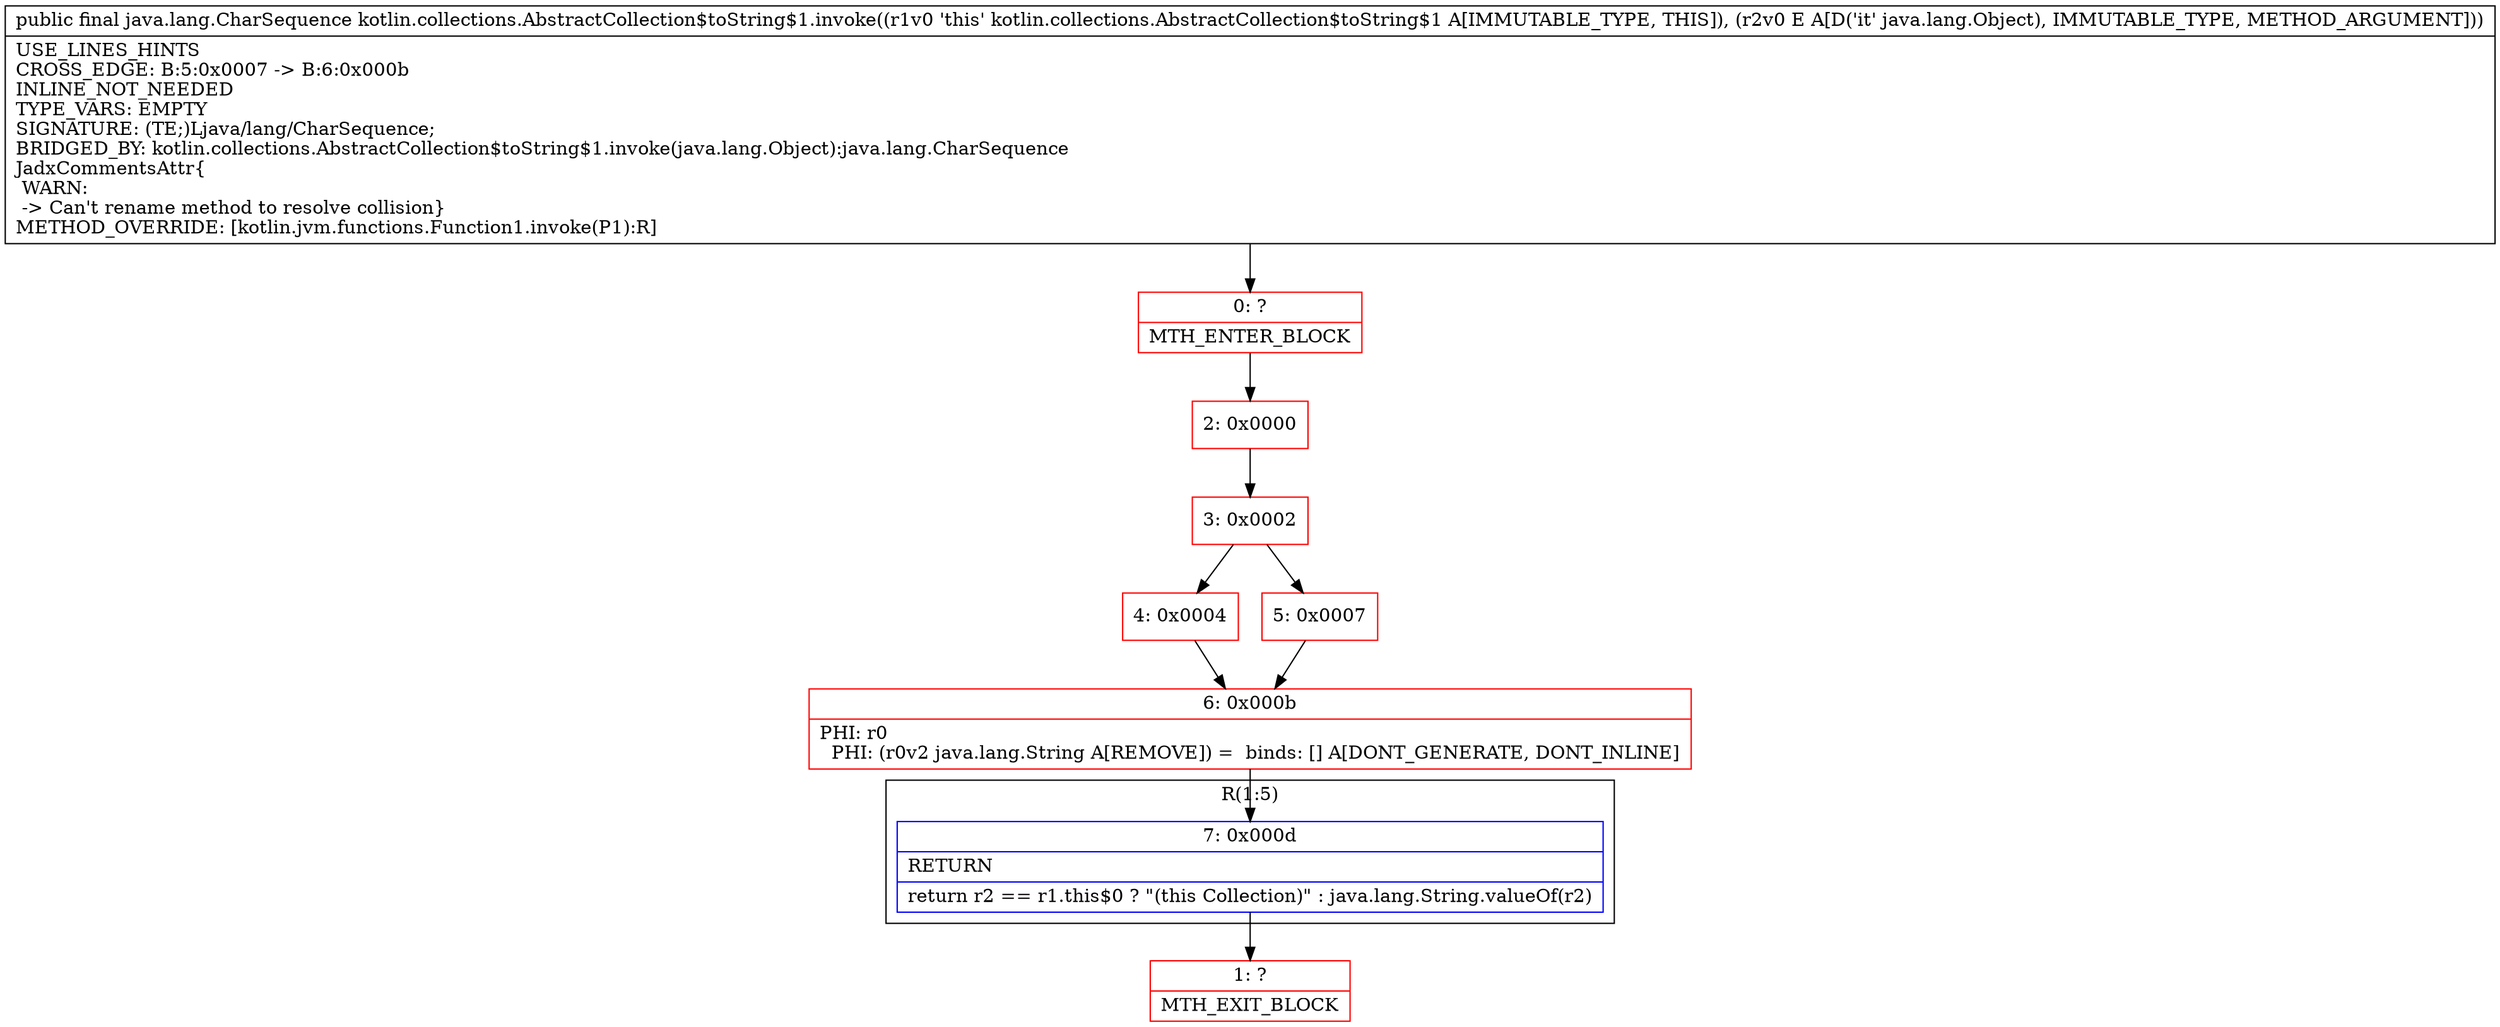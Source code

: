 digraph "CFG forkotlin.collections.AbstractCollection$toString$1.invoke(Ljava\/lang\/Object;)Ljava\/lang\/CharSequence;" {
subgraph cluster_Region_864316799 {
label = "R(1:5)";
node [shape=record,color=blue];
Node_7 [shape=record,label="{7\:\ 0x000d|RETURN\l|return r2 == r1.this$0 ? \"(this Collection)\" : java.lang.String.valueOf(r2)\l}"];
}
Node_0 [shape=record,color=red,label="{0\:\ ?|MTH_ENTER_BLOCK\l}"];
Node_2 [shape=record,color=red,label="{2\:\ 0x0000}"];
Node_3 [shape=record,color=red,label="{3\:\ 0x0002}"];
Node_4 [shape=record,color=red,label="{4\:\ 0x0004}"];
Node_6 [shape=record,color=red,label="{6\:\ 0x000b|PHI: r0 \l  PHI: (r0v2 java.lang.String A[REMOVE]) =  binds: [] A[DONT_GENERATE, DONT_INLINE]\l}"];
Node_1 [shape=record,color=red,label="{1\:\ ?|MTH_EXIT_BLOCK\l}"];
Node_5 [shape=record,color=red,label="{5\:\ 0x0007}"];
MethodNode[shape=record,label="{public final java.lang.CharSequence kotlin.collections.AbstractCollection$toString$1.invoke((r1v0 'this' kotlin.collections.AbstractCollection$toString$1 A[IMMUTABLE_TYPE, THIS]), (r2v0 E A[D('it' java.lang.Object), IMMUTABLE_TYPE, METHOD_ARGUMENT]))  | USE_LINES_HINTS\lCROSS_EDGE: B:5:0x0007 \-\> B:6:0x000b\lINLINE_NOT_NEEDED\lTYPE_VARS: EMPTY\lSIGNATURE: (TE;)Ljava\/lang\/CharSequence;\lBRIDGED_BY: kotlin.collections.AbstractCollection$toString$1.invoke(java.lang.Object):java.lang.CharSequence\lJadxCommentsAttr\{\l WARN: \l \-\> Can't rename method to resolve collision\}\lMETHOD_OVERRIDE: [kotlin.jvm.functions.Function1.invoke(P1):R]\l}"];
MethodNode -> Node_0;Node_7 -> Node_1;
Node_0 -> Node_2;
Node_2 -> Node_3;
Node_3 -> Node_4;
Node_3 -> Node_5;
Node_4 -> Node_6;
Node_6 -> Node_7;
Node_5 -> Node_6;
}

